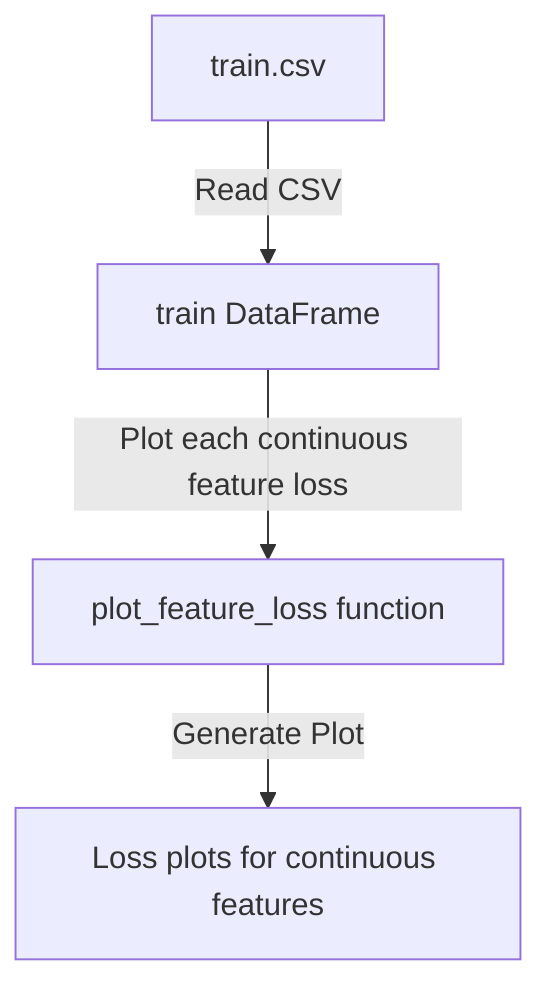 flowchart TD
    %% Node for data source
    A["train.csv"] -->|"Read CSV"| B["train DataFrame"]
    
    %% Data processing and usage
    B --> |"Plot each continuous feature loss"| C["plot_feature_loss function"]
    
    %% Plotting results
    C --> |"Generate Plot"| D["Loss plots for continuous features"]